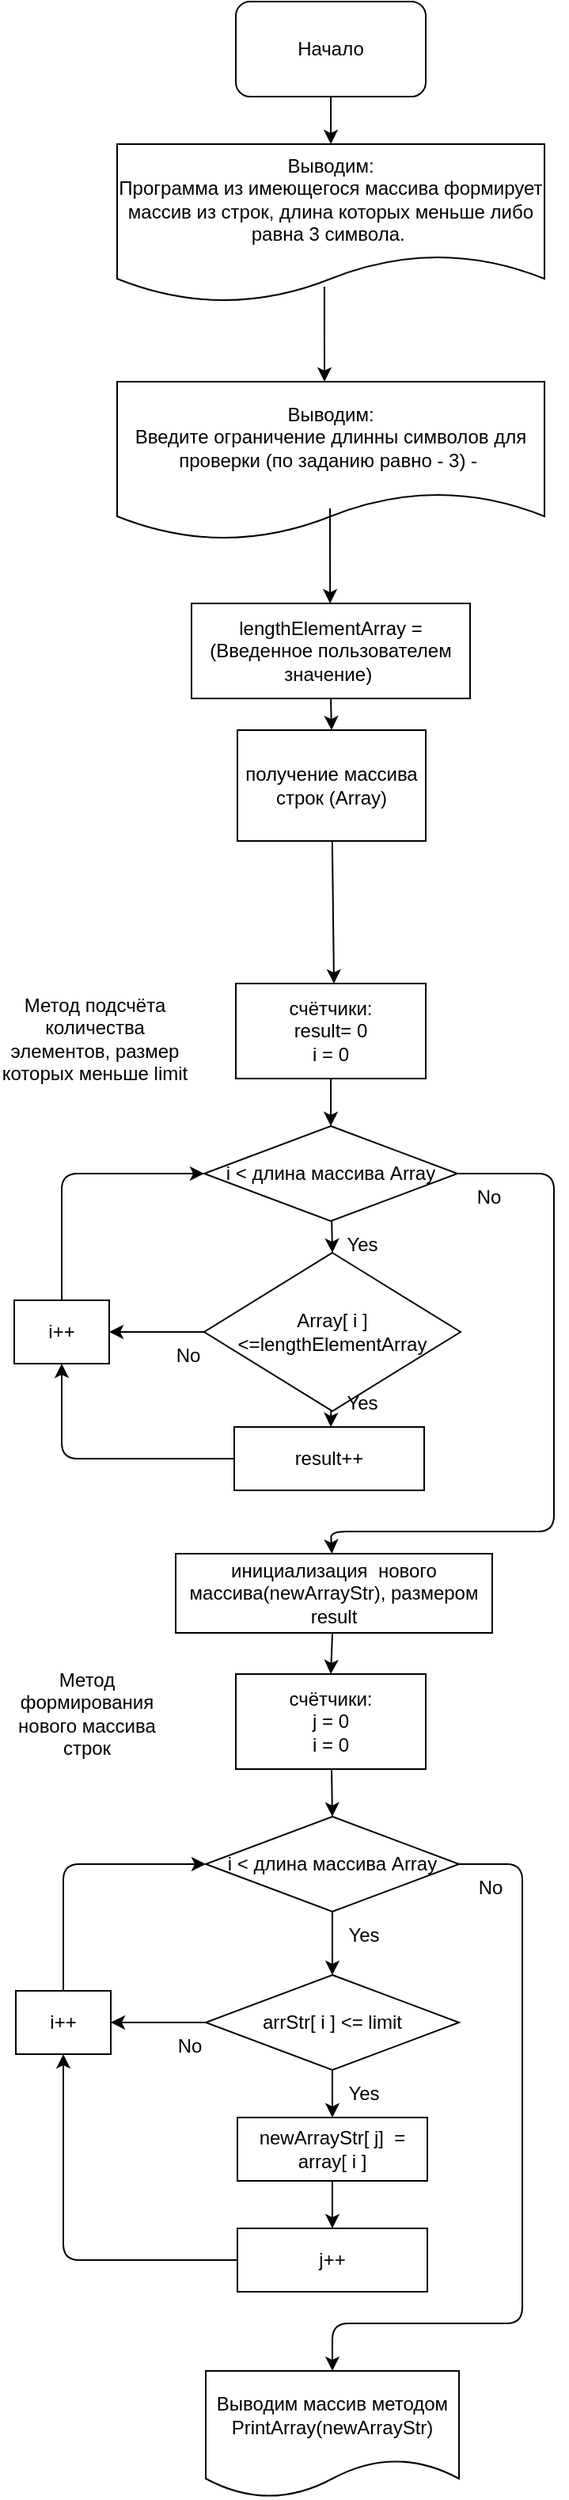 <mxfile version="19.0.0" type="device"><diagram id="LLfdZjAIVjmjKWJnR35u" name="Страница 1"><mxGraphModel dx="1662" dy="2034" grid="1" gridSize="10" guides="1" tooltips="1" connect="1" arrows="1" fold="1" page="1" pageScale="1" pageWidth="827" pageHeight="1169" math="0" shadow="0"><root><mxCell id="0"/><mxCell id="1" parent="0"/><mxCell id="7" style="edgeStyle=none;html=1;entryX=0.5;entryY=0;entryDx=0;entryDy=0;" parent="1" source="2" edge="1"><mxGeometry relative="1" as="geometry"><mxPoint x="441" y="-540" as="targetPoint"/></mxGeometry></mxCell><mxCell id="2" value="получение массива строк (Array)" style="rounded=0;whiteSpace=wrap;html=1;" parent="1" vertex="1"><mxGeometry x="380" y="-700" width="119" height="70" as="geometry"/></mxCell><mxCell id="32" style="edgeStyle=none;html=1;entryX=0.5;entryY=0;entryDx=0;entryDy=0;" parent="1" source="6" target="9" edge="1"><mxGeometry relative="1" as="geometry"/></mxCell><mxCell id="6" value="инициализация&amp;nbsp; нового массива(newArrayStr), размером result" style="rounded=0;whiteSpace=wrap;html=1;" parent="1" vertex="1"><mxGeometry x="341" y="-180" width="200" height="50" as="geometry"/></mxCell><mxCell id="29" style="edgeStyle=none;html=1;entryX=0.5;entryY=0;entryDx=0;entryDy=0;" parent="1" source="9" target="10" edge="1"><mxGeometry relative="1" as="geometry"/></mxCell><mxCell id="9" value="счётчики:&lt;br&gt;j = 0&lt;br&gt;i = 0" style="rounded=0;whiteSpace=wrap;html=1;" parent="1" vertex="1"><mxGeometry x="379" y="-104" width="120" height="60" as="geometry"/></mxCell><mxCell id="15" style="edgeStyle=none;html=1;entryX=0.5;entryY=0;entryDx=0;entryDy=0;" parent="1" source="10" target="11" edge="1"><mxGeometry relative="1" as="geometry"/></mxCell><mxCell id="31" style="edgeStyle=none;html=1;entryX=0.5;entryY=0;entryDx=0;entryDy=0;" parent="1" source="10" target="30" edge="1"><mxGeometry relative="1" as="geometry"><Array as="points"><mxPoint x="560" y="16"/><mxPoint x="560" y="306"/><mxPoint x="440" y="306"/></Array></mxGeometry></mxCell><mxCell id="10" value="i &amp;lt; длина массива Array" style="rhombus;whiteSpace=wrap;html=1;" parent="1" vertex="1"><mxGeometry x="360" y="-14" width="160" height="60" as="geometry"/></mxCell><mxCell id="16" style="edgeStyle=none;html=1;entryX=0.5;entryY=0;entryDx=0;entryDy=0;" parent="1" source="11" target="12" edge="1"><mxGeometry relative="1" as="geometry"/></mxCell><mxCell id="26" style="edgeStyle=none;html=1;" parent="1" source="11" edge="1"><mxGeometry relative="1" as="geometry"><mxPoint x="300" y="116" as="targetPoint"/></mxGeometry></mxCell><mxCell id="11" value="arrStr[ i ] &amp;lt;= limit" style="rhombus;whiteSpace=wrap;html=1;" parent="1" vertex="1"><mxGeometry x="360" y="86" width="160" height="60" as="geometry"/></mxCell><mxCell id="19" style="edgeStyle=none;html=1;entryX=0.5;entryY=0;entryDx=0;entryDy=0;" parent="1" source="12" target="13" edge="1"><mxGeometry relative="1" as="geometry"/></mxCell><mxCell id="12" value="newArrayStr[ j]&amp;nbsp; = array[ i ]" style="rounded=0;whiteSpace=wrap;html=1;" parent="1" vertex="1"><mxGeometry x="380" y="176" width="120" height="40" as="geometry"/></mxCell><mxCell id="27" style="edgeStyle=none;html=1;entryX=0.5;entryY=1;entryDx=0;entryDy=0;" parent="1" source="13" target="20" edge="1"><mxGeometry relative="1" as="geometry"><Array as="points"><mxPoint x="270" y="266"/></Array></mxGeometry></mxCell><mxCell id="13" value="j++" style="rounded=0;whiteSpace=wrap;html=1;" parent="1" vertex="1"><mxGeometry x="380" y="246" width="120" height="40" as="geometry"/></mxCell><mxCell id="14" value="Yes" style="text;html=1;strokeColor=none;fillColor=none;align=center;verticalAlign=middle;whiteSpace=wrap;rounded=0;" parent="1" vertex="1"><mxGeometry x="450" y="56" width="20" height="10" as="geometry"/></mxCell><mxCell id="17" value="Yes" style="text;html=1;strokeColor=none;fillColor=none;align=center;verticalAlign=middle;whiteSpace=wrap;rounded=0;" parent="1" vertex="1"><mxGeometry x="450" y="156" width="20" height="10" as="geometry"/></mxCell><mxCell id="18" value="No" style="text;html=1;strokeColor=none;fillColor=none;align=center;verticalAlign=middle;whiteSpace=wrap;rounded=0;" parent="1" vertex="1"><mxGeometry x="530" y="26" width="20" height="10" as="geometry"/></mxCell><mxCell id="21" style="edgeStyle=none;html=1;entryX=0;entryY=0.5;entryDx=0;entryDy=0;" parent="1" source="20" target="10" edge="1"><mxGeometry relative="1" as="geometry"><Array as="points"><mxPoint x="270" y="16"/></Array></mxGeometry></mxCell><mxCell id="20" value="i++" style="rounded=0;whiteSpace=wrap;html=1;" parent="1" vertex="1"><mxGeometry x="240" y="96" width="60" height="40" as="geometry"/></mxCell><mxCell id="25" value="No" style="text;html=1;strokeColor=none;fillColor=none;align=center;verticalAlign=middle;whiteSpace=wrap;rounded=0;" parent="1" vertex="1"><mxGeometry x="340" y="126" width="20" height="10" as="geometry"/></mxCell><mxCell id="30" value="Выводим массив методом PrintArray(newArrayStr)" style="shape=document;whiteSpace=wrap;html=1;boundedLbl=1;" parent="1" vertex="1"><mxGeometry x="360" y="336" width="160" height="80" as="geometry"/></mxCell><mxCell id="34" value="Метод формирования нового массива строк" style="text;html=1;strokeColor=none;fillColor=none;align=center;verticalAlign=middle;whiteSpace=wrap;rounded=0;" parent="1" vertex="1"><mxGeometry x="230" y="-114" width="110" height="70" as="geometry"/></mxCell><mxCell id="36" style="edgeStyle=none;html=1;entryX=0.5;entryY=0;entryDx=0;entryDy=0;" parent="1" source="37" target="39" edge="1"><mxGeometry relative="1" as="geometry"/></mxCell><mxCell id="37" value="счётчики:&lt;br&gt;result= 0&lt;br&gt;i = 0" style="rounded=0;whiteSpace=wrap;html=1;" parent="1" vertex="1"><mxGeometry x="379" y="-540" width="120" height="60" as="geometry"/></mxCell><mxCell id="38" style="edgeStyle=none;html=1;entryX=0.5;entryY=0;entryDx=0;entryDy=0;" parent="1" source="39" target="42" edge="1"><mxGeometry relative="1" as="geometry"/></mxCell><mxCell id="56" style="edgeStyle=none;html=1;" parent="1" source="39" target="6" edge="1"><mxGeometry relative="1" as="geometry"><Array as="points"><mxPoint x="580" y="-420"/><mxPoint x="580" y="-194"/><mxPoint x="439" y="-194"/></Array></mxGeometry></mxCell><mxCell id="39" value="i &amp;lt; длина массива Array" style="rhombus;whiteSpace=wrap;html=1;" parent="1" vertex="1"><mxGeometry x="359" y="-450" width="160" height="60" as="geometry"/></mxCell><mxCell id="40" style="edgeStyle=none;html=1;entryX=0.5;entryY=0;entryDx=0;entryDy=0;" parent="1" source="42" edge="1"><mxGeometry relative="1" as="geometry"><mxPoint x="439" y="-260" as="targetPoint"/></mxGeometry></mxCell><mxCell id="41" style="edgeStyle=none;html=1;" parent="1" source="42" edge="1"><mxGeometry relative="1" as="geometry"><mxPoint x="299" y="-320" as="targetPoint"/></mxGeometry></mxCell><mxCell id="42" value="Array[ i ] &amp;lt;=lengthElementArray&lt;span style=&quot;color: rgba(0, 0, 0, 0); font-family: monospace; font-size: 0px; text-align: start;&quot;&gt;%3CmxGraphModel%3E%3Croot%3E%3CmxCell%20id%3D%220%22%2F%3E%3CmxCell%20id%3D%221%22%20parent%3D%220%22%2F%3E%3CmxCell%20id%3D%222%22%20value%3D%22%22%20style%3D%22endArrow%3Dclassic%3Bhtml%3D1%3Brounded%3D0%3BexitX%3D0.485%3BexitY%3D0.9%3BexitDx%3D0%3BexitDy%3D0%3BexitPerimeter%3D0%3B%22%20edge%3D%221%22%20parent%3D%221%22%3E%3CmxGeometry%20width%3D%2250%22%20height%3D%2250%22%20relative%3D%221%22%20as%3D%22geometry%22%3E%3CmxPoint%20x%3D%22443.95%22%20y%3D%22-320%22%20as%3D%22sourcePoint%22%2F%3E%3CmxPoint%20x%3D%22444%22%20y%3D%22-260%22%20as%3D%22targetPoint%22%2F%3E%3CArray%20as%3D%22points%22%3E%3CmxPoint%20x%3D%22444%22%20y%3D%22-270%22%2F%3E%3C%2FArray%3E%3C%2FmxGeometry%3E%3C%2FmxCell%3E%3C%2Froot%3E%3C%2FmxGraphModel%3E&lt;/span&gt;" style="rhombus;whiteSpace=wrap;html=1;" parent="1" vertex="1"><mxGeometry x="359" y="-370" width="162" height="100" as="geometry"/></mxCell><mxCell id="45" style="edgeStyle=none;html=1;entryX=0.5;entryY=1;entryDx=0;entryDy=0;" parent="1" source="46" target="51" edge="1"><mxGeometry relative="1" as="geometry"><Array as="points"><mxPoint x="269" y="-240"/></Array></mxGeometry></mxCell><mxCell id="46" value="result++" style="rounded=0;whiteSpace=wrap;html=1;" parent="1" vertex="1"><mxGeometry x="378" y="-260" width="120" height="40" as="geometry"/></mxCell><mxCell id="47" value="Yes" style="text;html=1;strokeColor=none;fillColor=none;align=center;verticalAlign=middle;whiteSpace=wrap;rounded=0;" parent="1" vertex="1"><mxGeometry x="449" y="-380" width="20" height="10" as="geometry"/></mxCell><mxCell id="48" value="Yes" style="text;html=1;strokeColor=none;fillColor=none;align=center;verticalAlign=middle;whiteSpace=wrap;rounded=0;" parent="1" vertex="1"><mxGeometry x="449" y="-280" width="20" height="10" as="geometry"/></mxCell><mxCell id="49" value="No" style="text;html=1;strokeColor=none;fillColor=none;align=center;verticalAlign=middle;whiteSpace=wrap;rounded=0;" parent="1" vertex="1"><mxGeometry x="529" y="-410" width="20" height="10" as="geometry"/></mxCell><mxCell id="50" style="edgeStyle=none;html=1;entryX=0;entryY=0.5;entryDx=0;entryDy=0;" parent="1" source="51" target="39" edge="1"><mxGeometry relative="1" as="geometry"><Array as="points"><mxPoint x="269" y="-420"/></Array></mxGeometry></mxCell><mxCell id="51" value="i++" style="rounded=0;whiteSpace=wrap;html=1;" parent="1" vertex="1"><mxGeometry x="239" y="-340" width="60" height="40" as="geometry"/></mxCell><mxCell id="52" value="No" style="text;html=1;strokeColor=none;fillColor=none;align=center;verticalAlign=middle;whiteSpace=wrap;rounded=0;" parent="1" vertex="1"><mxGeometry x="339" y="-310" width="20" height="10" as="geometry"/></mxCell><mxCell id="54" value="Метод подсчёта количества элементов, размер которых меньше limit" style="text;html=1;strokeColor=none;fillColor=none;align=center;verticalAlign=middle;whiteSpace=wrap;rounded=0;" parent="1" vertex="1"><mxGeometry x="230" y="-540" width="120" height="70" as="geometry"/></mxCell><mxCell id="ns_8nU3ovIp7slJqxF8C-68" style="edgeStyle=orthogonalEdgeStyle;rounded=0;orthogonalLoop=1;jettySize=auto;html=1;exitX=0.5;exitY=1;exitDx=0;exitDy=0;entryX=0.5;entryY=0;entryDx=0;entryDy=0;" edge="1" parent="1" source="57" target="2"><mxGeometry relative="1" as="geometry"/></mxCell><mxCell id="57" value="lengthElementArray = (Введенное пользователем значение)&amp;nbsp;" style="rounded=0;whiteSpace=wrap;html=1;" parent="1" vertex="1"><mxGeometry x="351" y="-780" width="176" height="60" as="geometry"/></mxCell><mxCell id="ns_8nU3ovIp7slJqxF8C-62" style="edgeStyle=orthogonalEdgeStyle;rounded=0;orthogonalLoop=1;jettySize=auto;html=1;exitX=0.5;exitY=1;exitDx=0;exitDy=0;entryX=0.5;entryY=0;entryDx=0;entryDy=0;" edge="1" parent="1" source="ns_8nU3ovIp7slJqxF8C-58" target="ns_8nU3ovIp7slJqxF8C-60"><mxGeometry relative="1" as="geometry"/></mxCell><mxCell id="ns_8nU3ovIp7slJqxF8C-58" value="Начало" style="rounded=1;whiteSpace=wrap;html=1;" vertex="1" parent="1"><mxGeometry x="379" y="-1160" width="120" height="60" as="geometry"/></mxCell><mxCell id="ns_8nU3ovIp7slJqxF8C-60" value="Выводим:&lt;br&gt;Программа из имеющегося массива формирует массив из строк, длина которых меньше либо равна 3 символа.&amp;nbsp;" style="shape=document;whiteSpace=wrap;html=1;boundedLbl=1;" vertex="1" parent="1"><mxGeometry x="304" y="-1070" width="270" height="100" as="geometry"/></mxCell><mxCell id="ns_8nU3ovIp7slJqxF8C-61" value="Выводим:&lt;br&gt;Введите ограничение длинны символов для проверки (по заданию равно - 3) -&amp;nbsp;" style="shape=document;whiteSpace=wrap;html=1;boundedLbl=1;" vertex="1" parent="1"><mxGeometry x="304" y="-920" width="270" height="100" as="geometry"/></mxCell><mxCell id="ns_8nU3ovIp7slJqxF8C-65" value="" style="endArrow=classic;html=1;rounded=0;exitX=0.485;exitY=0.9;exitDx=0;exitDy=0;exitPerimeter=0;" edge="1" parent="1" source="ns_8nU3ovIp7slJqxF8C-60"><mxGeometry width="50" height="50" relative="1" as="geometry"><mxPoint x="435" y="-950" as="sourcePoint"/><mxPoint x="435" y="-920" as="targetPoint"/><Array as="points"><mxPoint x="435" y="-930"/></Array></mxGeometry></mxCell><mxCell id="ns_8nU3ovIp7slJqxF8C-67" value="" style="endArrow=classic;html=1;rounded=0;exitX=0.485;exitY=0.9;exitDx=0;exitDy=0;exitPerimeter=0;" edge="1" parent="1"><mxGeometry width="50" height="50" relative="1" as="geometry"><mxPoint x="438.5" y="-840" as="sourcePoint"/><mxPoint x="438.55" y="-780" as="targetPoint"/><Array as="points"><mxPoint x="438.55" y="-790"/></Array></mxGeometry></mxCell></root></mxGraphModel></diagram></mxfile>